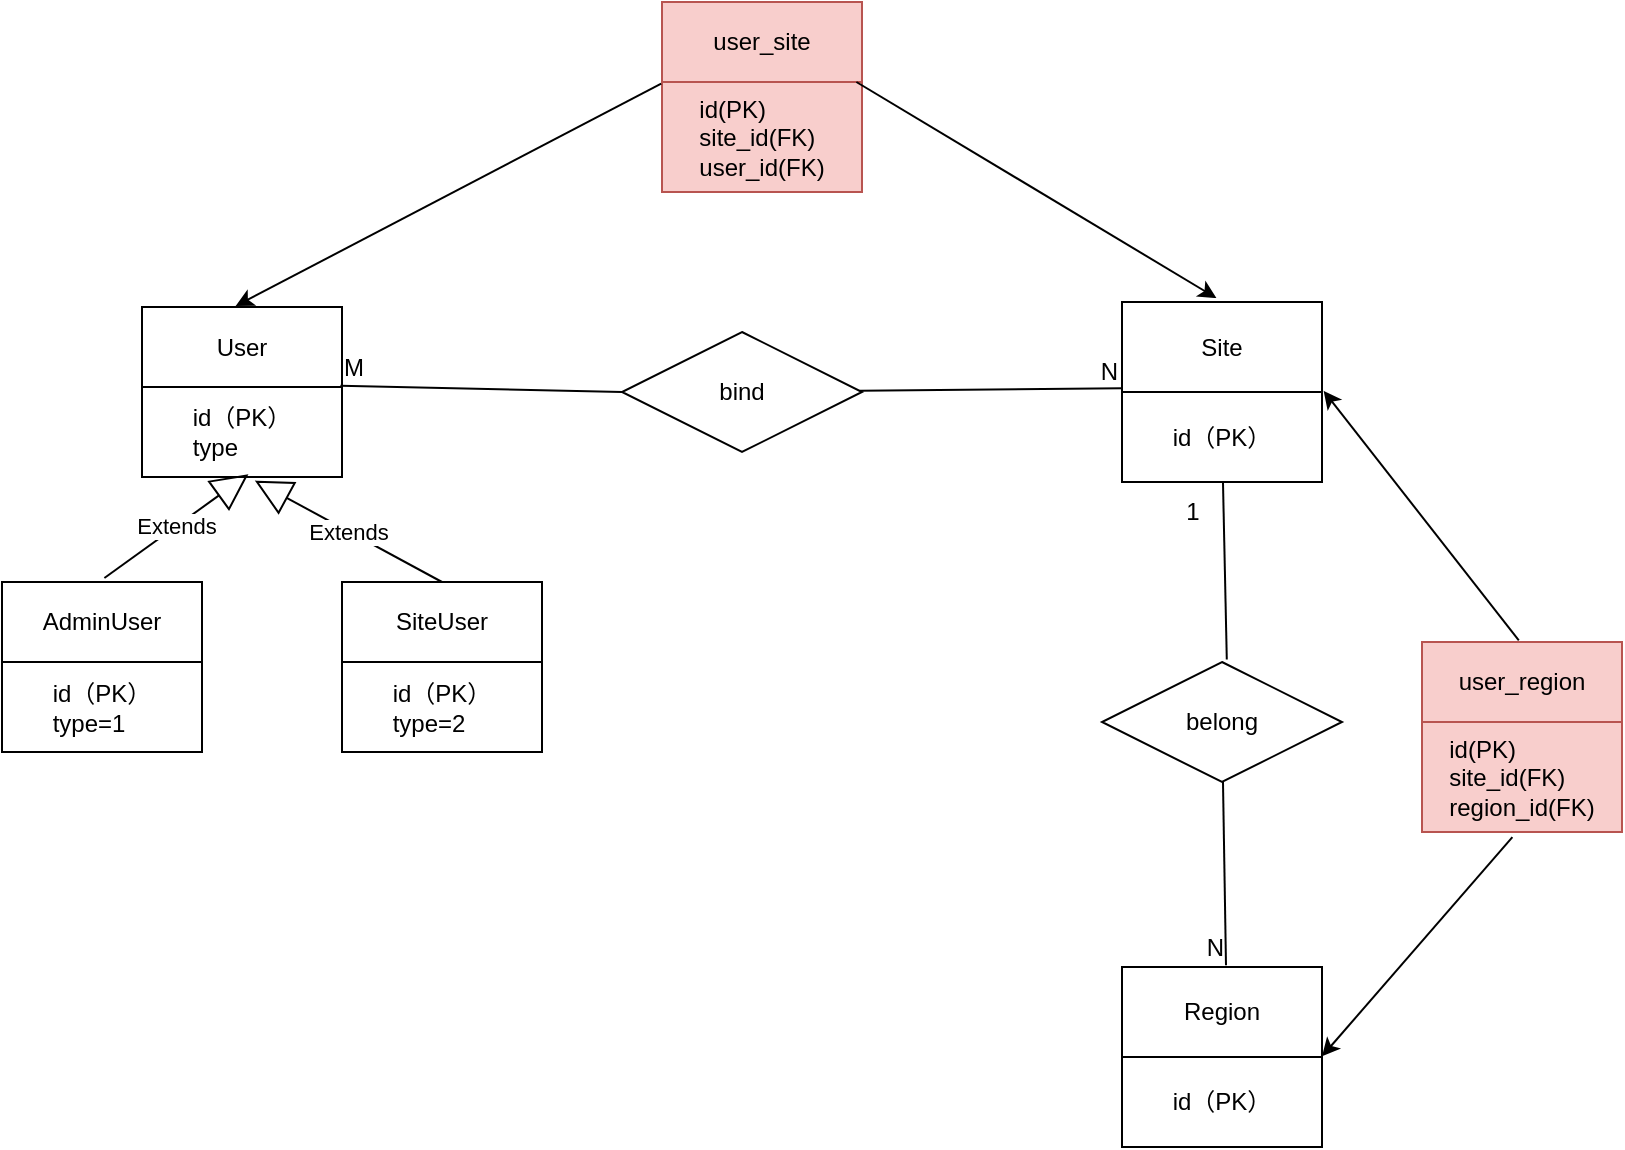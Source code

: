 <mxfile version="24.7.0" type="device">
  <diagram id="R2lEEEUBdFMjLlhIrx00" name="Page-1">
    <mxGraphModel dx="1750" dy="4183" grid="1" gridSize="10" guides="1" tooltips="1" connect="1" arrows="1" fold="1" page="1" pageScale="1" pageWidth="4681" pageHeight="3300" math="0" shadow="0" extFonts="Permanent Marker^https://fonts.googleapis.com/css?family=Permanent+Marker">
      <root>
        <mxCell id="0" />
        <mxCell id="1" parent="0" />
        <mxCell id="kcYXbjeJyVIT33wYwLrg-26" value="" style="shape=table;startSize=0;container=1;collapsible=0;childLayout=tableLayout;" vertex="1" parent="1">
          <mxGeometry x="874" y="102.5" width="100" height="85" as="geometry" />
        </mxCell>
        <mxCell id="kcYXbjeJyVIT33wYwLrg-27" value="" style="shape=tableRow;horizontal=0;startSize=0;swimlaneHead=0;swimlaneBody=0;strokeColor=inherit;top=0;left=0;bottom=0;right=0;collapsible=0;dropTarget=0;fillColor=none;points=[[0,0.5],[1,0.5]];portConstraint=eastwest;" vertex="1" parent="kcYXbjeJyVIT33wYwLrg-26">
          <mxGeometry width="100" height="40" as="geometry" />
        </mxCell>
        <mxCell id="kcYXbjeJyVIT33wYwLrg-28" value="User" style="shape=partialRectangle;html=1;whiteSpace=wrap;connectable=0;strokeColor=inherit;overflow=hidden;fillColor=none;top=0;left=0;bottom=0;right=0;pointerEvents=1;" vertex="1" parent="kcYXbjeJyVIT33wYwLrg-27">
          <mxGeometry width="100" height="40" as="geometry">
            <mxRectangle width="100" height="40" as="alternateBounds" />
          </mxGeometry>
        </mxCell>
        <mxCell id="kcYXbjeJyVIT33wYwLrg-29" value="" style="shape=tableRow;horizontal=0;startSize=0;swimlaneHead=0;swimlaneBody=0;strokeColor=inherit;top=0;left=0;bottom=0;right=0;collapsible=0;dropTarget=0;fillColor=none;points=[[0,0.5],[1,0.5]];portConstraint=eastwest;" vertex="1" parent="kcYXbjeJyVIT33wYwLrg-26">
          <mxGeometry y="40" width="100" height="45" as="geometry" />
        </mxCell>
        <mxCell id="kcYXbjeJyVIT33wYwLrg-30" value="&lt;div style=&quot;text-align: justify;&quot;&gt;&lt;span style=&quot;background-color: initial;&quot;&gt;id（PK）&lt;/span&gt;&lt;/div&gt;&lt;div style=&quot;text-align: justify;&quot;&gt;&lt;span style=&quot;background-color: initial;&quot;&gt;type&lt;/span&gt;&lt;/div&gt;" style="shape=partialRectangle;html=1;whiteSpace=wrap;connectable=0;strokeColor=inherit;overflow=hidden;fillColor=none;top=0;left=0;bottom=0;right=0;pointerEvents=1;align=center;" vertex="1" parent="kcYXbjeJyVIT33wYwLrg-29">
          <mxGeometry width="100" height="45" as="geometry">
            <mxRectangle width="100" height="45" as="alternateBounds" />
          </mxGeometry>
        </mxCell>
        <mxCell id="kcYXbjeJyVIT33wYwLrg-31" value="" style="shape=table;startSize=0;container=1;collapsible=0;childLayout=tableLayout;" vertex="1" parent="1">
          <mxGeometry x="1364" y="100" width="100" height="90" as="geometry" />
        </mxCell>
        <mxCell id="kcYXbjeJyVIT33wYwLrg-32" value="" style="shape=tableRow;horizontal=0;startSize=0;swimlaneHead=0;swimlaneBody=0;strokeColor=inherit;top=0;left=0;bottom=0;right=0;collapsible=0;dropTarget=0;fillColor=none;points=[[0,0.5],[1,0.5]];portConstraint=eastwest;" vertex="1" parent="kcYXbjeJyVIT33wYwLrg-31">
          <mxGeometry width="100" height="45" as="geometry" />
        </mxCell>
        <mxCell id="kcYXbjeJyVIT33wYwLrg-33" value="Site" style="shape=partialRectangle;html=1;whiteSpace=wrap;connectable=0;strokeColor=inherit;overflow=hidden;fillColor=none;top=0;left=0;bottom=0;right=0;pointerEvents=1;" vertex="1" parent="kcYXbjeJyVIT33wYwLrg-32">
          <mxGeometry width="100" height="45" as="geometry">
            <mxRectangle width="100" height="45" as="alternateBounds" />
          </mxGeometry>
        </mxCell>
        <mxCell id="kcYXbjeJyVIT33wYwLrg-34" value="" style="shape=tableRow;horizontal=0;startSize=0;swimlaneHead=0;swimlaneBody=0;strokeColor=inherit;top=0;left=0;bottom=0;right=0;collapsible=0;dropTarget=0;fillColor=none;points=[[0,0.5],[1,0.5]];portConstraint=eastwest;" vertex="1" parent="kcYXbjeJyVIT33wYwLrg-31">
          <mxGeometry y="45" width="100" height="45" as="geometry" />
        </mxCell>
        <mxCell id="kcYXbjeJyVIT33wYwLrg-35" value="id（PK）" style="shape=partialRectangle;html=1;whiteSpace=wrap;connectable=0;strokeColor=inherit;overflow=hidden;fillColor=none;top=0;left=0;bottom=0;right=0;pointerEvents=1;" vertex="1" parent="kcYXbjeJyVIT33wYwLrg-34">
          <mxGeometry width="100" height="45" as="geometry">
            <mxRectangle width="100" height="45" as="alternateBounds" />
          </mxGeometry>
        </mxCell>
        <mxCell id="kcYXbjeJyVIT33wYwLrg-37" value="" style="shape=table;startSize=0;container=1;collapsible=0;childLayout=tableLayout;" vertex="1" parent="1">
          <mxGeometry x="974" y="240" width="100" height="85" as="geometry" />
        </mxCell>
        <mxCell id="kcYXbjeJyVIT33wYwLrg-38" value="" style="shape=tableRow;horizontal=0;startSize=0;swimlaneHead=0;swimlaneBody=0;strokeColor=inherit;top=0;left=0;bottom=0;right=0;collapsible=0;dropTarget=0;fillColor=none;points=[[0,0.5],[1,0.5]];portConstraint=eastwest;" vertex="1" parent="kcYXbjeJyVIT33wYwLrg-37">
          <mxGeometry width="100" height="40" as="geometry" />
        </mxCell>
        <mxCell id="kcYXbjeJyVIT33wYwLrg-39" value="SiteUser" style="shape=partialRectangle;html=1;whiteSpace=wrap;connectable=0;strokeColor=inherit;overflow=hidden;fillColor=none;top=0;left=0;bottom=0;right=0;pointerEvents=1;" vertex="1" parent="kcYXbjeJyVIT33wYwLrg-38">
          <mxGeometry width="100" height="40" as="geometry">
            <mxRectangle width="100" height="40" as="alternateBounds" />
          </mxGeometry>
        </mxCell>
        <mxCell id="kcYXbjeJyVIT33wYwLrg-40" value="" style="shape=tableRow;horizontal=0;startSize=0;swimlaneHead=0;swimlaneBody=0;strokeColor=inherit;top=0;left=0;bottom=0;right=0;collapsible=0;dropTarget=0;fillColor=none;points=[[0,0.5],[1,0.5]];portConstraint=eastwest;" vertex="1" parent="kcYXbjeJyVIT33wYwLrg-37">
          <mxGeometry y="40" width="100" height="45" as="geometry" />
        </mxCell>
        <mxCell id="kcYXbjeJyVIT33wYwLrg-41" value="&lt;div style=&quot;text-align: justify;&quot;&gt;&lt;span style=&quot;background-color: initial;&quot;&gt;id（PK）&lt;/span&gt;&lt;/div&gt;&lt;div style=&quot;text-align: justify;&quot;&gt;&lt;span style=&quot;background-color: initial;&quot;&gt;type=2&lt;/span&gt;&lt;/div&gt;" style="shape=partialRectangle;html=1;whiteSpace=wrap;connectable=0;strokeColor=inherit;overflow=hidden;fillColor=none;top=0;left=0;bottom=0;right=0;pointerEvents=1;align=center;" vertex="1" parent="kcYXbjeJyVIT33wYwLrg-40">
          <mxGeometry width="100" height="45" as="geometry">
            <mxRectangle width="100" height="45" as="alternateBounds" />
          </mxGeometry>
        </mxCell>
        <mxCell id="kcYXbjeJyVIT33wYwLrg-42" value="" style="shape=table;startSize=0;container=1;collapsible=0;childLayout=tableLayout;" vertex="1" parent="1">
          <mxGeometry x="804" y="240" width="100" height="85" as="geometry" />
        </mxCell>
        <mxCell id="kcYXbjeJyVIT33wYwLrg-43" value="" style="shape=tableRow;horizontal=0;startSize=0;swimlaneHead=0;swimlaneBody=0;strokeColor=inherit;top=0;left=0;bottom=0;right=0;collapsible=0;dropTarget=0;fillColor=none;points=[[0,0.5],[1,0.5]];portConstraint=eastwest;" vertex="1" parent="kcYXbjeJyVIT33wYwLrg-42">
          <mxGeometry width="100" height="40" as="geometry" />
        </mxCell>
        <mxCell id="kcYXbjeJyVIT33wYwLrg-44" value="AdminUser" style="shape=partialRectangle;html=1;whiteSpace=wrap;connectable=0;strokeColor=inherit;overflow=hidden;fillColor=none;top=0;left=0;bottom=0;right=0;pointerEvents=1;" vertex="1" parent="kcYXbjeJyVIT33wYwLrg-43">
          <mxGeometry width="100" height="40" as="geometry">
            <mxRectangle width="100" height="40" as="alternateBounds" />
          </mxGeometry>
        </mxCell>
        <mxCell id="kcYXbjeJyVIT33wYwLrg-45" value="" style="shape=tableRow;horizontal=0;startSize=0;swimlaneHead=0;swimlaneBody=0;strokeColor=inherit;top=0;left=0;bottom=0;right=0;collapsible=0;dropTarget=0;fillColor=none;points=[[0,0.5],[1,0.5]];portConstraint=eastwest;" vertex="1" parent="kcYXbjeJyVIT33wYwLrg-42">
          <mxGeometry y="40" width="100" height="45" as="geometry" />
        </mxCell>
        <mxCell id="kcYXbjeJyVIT33wYwLrg-46" value="&lt;div style=&quot;text-align: justify;&quot;&gt;&lt;span style=&quot;background-color: initial;&quot;&gt;id（PK）&lt;/span&gt;&lt;/div&gt;&lt;div style=&quot;text-align: justify;&quot;&gt;&lt;span style=&quot;background-color: initial;&quot;&gt;type=1&lt;/span&gt;&lt;/div&gt;" style="shape=partialRectangle;html=1;whiteSpace=wrap;connectable=0;strokeColor=inherit;overflow=hidden;fillColor=none;top=0;left=0;bottom=0;right=0;pointerEvents=1;align=center;" vertex="1" parent="kcYXbjeJyVIT33wYwLrg-45">
          <mxGeometry width="100" height="45" as="geometry">
            <mxRectangle width="100" height="45" as="alternateBounds" />
          </mxGeometry>
        </mxCell>
        <mxCell id="kcYXbjeJyVIT33wYwLrg-49" value="Extends" style="endArrow=block;endSize=16;endFill=0;html=1;rounded=0;entryX=0.532;entryY=0.969;entryDx=0;entryDy=0;entryPerimeter=0;exitX=0.512;exitY=-0.05;exitDx=0;exitDy=0;exitPerimeter=0;" edge="1" parent="1" source="kcYXbjeJyVIT33wYwLrg-43" target="kcYXbjeJyVIT33wYwLrg-29">
          <mxGeometry width="160" relative="1" as="geometry">
            <mxPoint x="794" y="200" as="sourcePoint" />
            <mxPoint x="954" y="200" as="targetPoint" />
          </mxGeometry>
        </mxCell>
        <mxCell id="kcYXbjeJyVIT33wYwLrg-50" value="Extends" style="endArrow=block;endSize=16;endFill=0;html=1;rounded=0;entryX=0.564;entryY=1.04;entryDx=0;entryDy=0;entryPerimeter=0;" edge="1" parent="1" target="kcYXbjeJyVIT33wYwLrg-29">
          <mxGeometry width="160" relative="1" as="geometry">
            <mxPoint x="1024" y="240" as="sourcePoint" />
            <mxPoint x="1184" y="240" as="targetPoint" />
          </mxGeometry>
        </mxCell>
        <mxCell id="kcYXbjeJyVIT33wYwLrg-52" value="" style="endArrow=none;html=1;rounded=0;entryX=0.008;entryY=0.916;entryDx=0;entryDy=0;entryPerimeter=0;" edge="1" parent="1" source="kcYXbjeJyVIT33wYwLrg-51">
          <mxGeometry relative="1" as="geometry">
            <mxPoint x="973.2" y="141.89" as="sourcePoint" />
            <mxPoint x="1364" y="143.11" as="targetPoint" />
          </mxGeometry>
        </mxCell>
        <mxCell id="kcYXbjeJyVIT33wYwLrg-54" value="N" style="resizable=0;html=1;whiteSpace=wrap;align=right;verticalAlign=bottom;" connectable="0" vertex="1" parent="kcYXbjeJyVIT33wYwLrg-52">
          <mxGeometry x="1" relative="1" as="geometry" />
        </mxCell>
        <mxCell id="kcYXbjeJyVIT33wYwLrg-56" value="" style="endArrow=none;html=1;rounded=0;entryX=0;entryY=0.5;entryDx=0;entryDy=0;" edge="1" parent="1" target="kcYXbjeJyVIT33wYwLrg-51">
          <mxGeometry relative="1" as="geometry">
            <mxPoint x="973.2" y="141.89" as="sourcePoint" />
            <mxPoint x="1364" y="143.11" as="targetPoint" />
          </mxGeometry>
        </mxCell>
        <mxCell id="kcYXbjeJyVIT33wYwLrg-57" value="M" style="resizable=0;html=1;whiteSpace=wrap;align=left;verticalAlign=bottom;" connectable="0" vertex="1" parent="kcYXbjeJyVIT33wYwLrg-56">
          <mxGeometry x="-1" relative="1" as="geometry" />
        </mxCell>
        <mxCell id="kcYXbjeJyVIT33wYwLrg-51" value="bind" style="shape=rhombus;perimeter=rhombusPerimeter;whiteSpace=wrap;html=1;align=center;" vertex="1" parent="1">
          <mxGeometry x="1114" y="115" width="120" height="60" as="geometry" />
        </mxCell>
        <mxCell id="kcYXbjeJyVIT33wYwLrg-59" value="" style="shape=table;startSize=0;container=1;collapsible=0;childLayout=tableLayout;" vertex="1" parent="1">
          <mxGeometry x="1364" y="432.5" width="100" height="90" as="geometry" />
        </mxCell>
        <mxCell id="kcYXbjeJyVIT33wYwLrg-60" value="" style="shape=tableRow;horizontal=0;startSize=0;swimlaneHead=0;swimlaneBody=0;strokeColor=inherit;top=0;left=0;bottom=0;right=0;collapsible=0;dropTarget=0;fillColor=none;points=[[0,0.5],[1,0.5]];portConstraint=eastwest;" vertex="1" parent="kcYXbjeJyVIT33wYwLrg-59">
          <mxGeometry width="100" height="45" as="geometry" />
        </mxCell>
        <mxCell id="kcYXbjeJyVIT33wYwLrg-61" value="Region" style="shape=partialRectangle;html=1;whiteSpace=wrap;connectable=0;strokeColor=inherit;overflow=hidden;fillColor=none;top=0;left=0;bottom=0;right=0;pointerEvents=1;" vertex="1" parent="kcYXbjeJyVIT33wYwLrg-60">
          <mxGeometry width="100" height="45" as="geometry">
            <mxRectangle width="100" height="45" as="alternateBounds" />
          </mxGeometry>
        </mxCell>
        <mxCell id="kcYXbjeJyVIT33wYwLrg-62" value="" style="shape=tableRow;horizontal=0;startSize=0;swimlaneHead=0;swimlaneBody=0;strokeColor=inherit;top=0;left=0;bottom=0;right=0;collapsible=0;dropTarget=0;fillColor=none;points=[[0,0.5],[1,0.5]];portConstraint=eastwest;" vertex="1" parent="kcYXbjeJyVIT33wYwLrg-59">
          <mxGeometry y="45" width="100" height="45" as="geometry" />
        </mxCell>
        <mxCell id="kcYXbjeJyVIT33wYwLrg-63" value="id（PK）" style="shape=partialRectangle;html=1;whiteSpace=wrap;connectable=0;strokeColor=inherit;overflow=hidden;fillColor=none;top=0;left=0;bottom=0;right=0;pointerEvents=1;" vertex="1" parent="kcYXbjeJyVIT33wYwLrg-62">
          <mxGeometry width="100" height="45" as="geometry">
            <mxRectangle width="100" height="45" as="alternateBounds" />
          </mxGeometry>
        </mxCell>
        <mxCell id="kcYXbjeJyVIT33wYwLrg-77" value="" style="shape=table;startSize=0;container=1;collapsible=0;childLayout=tableLayout;fillColor=#f8cecc;strokeColor=#b85450;" vertex="1" parent="1">
          <mxGeometry x="1514" y="270" width="100" height="95" as="geometry" />
        </mxCell>
        <mxCell id="kcYXbjeJyVIT33wYwLrg-78" value="" style="shape=tableRow;horizontal=0;startSize=0;swimlaneHead=0;swimlaneBody=0;strokeColor=inherit;top=0;left=0;bottom=0;right=0;collapsible=0;dropTarget=0;fillColor=none;points=[[0,0.5],[1,0.5]];portConstraint=eastwest;" vertex="1" parent="kcYXbjeJyVIT33wYwLrg-77">
          <mxGeometry width="100" height="40" as="geometry" />
        </mxCell>
        <mxCell id="kcYXbjeJyVIT33wYwLrg-79" value="user_region" style="shape=partialRectangle;html=1;whiteSpace=wrap;connectable=0;strokeColor=inherit;overflow=hidden;fillColor=none;top=0;left=0;bottom=0;right=0;pointerEvents=1;" vertex="1" parent="kcYXbjeJyVIT33wYwLrg-78">
          <mxGeometry width="100" height="40" as="geometry">
            <mxRectangle width="100" height="40" as="alternateBounds" />
          </mxGeometry>
        </mxCell>
        <mxCell id="kcYXbjeJyVIT33wYwLrg-80" value="" style="shape=tableRow;horizontal=0;startSize=0;swimlaneHead=0;swimlaneBody=0;strokeColor=inherit;top=0;left=0;bottom=0;right=0;collapsible=0;dropTarget=0;fillColor=none;points=[[0,0.5],[1,0.5]];portConstraint=eastwest;" vertex="1" parent="kcYXbjeJyVIT33wYwLrg-77">
          <mxGeometry y="40" width="100" height="55" as="geometry" />
        </mxCell>
        <mxCell id="kcYXbjeJyVIT33wYwLrg-81" value="&lt;div style=&quot;text-align: justify;&quot;&gt;&lt;span style=&quot;background-color: initial;&quot;&gt;id(PK)&lt;/span&gt;&lt;/div&gt;&lt;div style=&quot;text-align: justify;&quot;&gt;site_id(FK)&lt;/div&gt;&lt;div style=&quot;text-align: justify;&quot;&gt;region_id(FK)&lt;/div&gt;" style="shape=partialRectangle;html=1;whiteSpace=wrap;connectable=0;strokeColor=inherit;overflow=hidden;fillColor=none;top=0;left=0;bottom=0;right=0;pointerEvents=1;" vertex="1" parent="kcYXbjeJyVIT33wYwLrg-80">
          <mxGeometry width="100" height="55" as="geometry">
            <mxRectangle width="100" height="55" as="alternateBounds" />
          </mxGeometry>
        </mxCell>
        <mxCell id="kcYXbjeJyVIT33wYwLrg-84" value="1" style="text;html=1;align=center;verticalAlign=middle;resizable=0;points=[];autosize=1;strokeColor=none;fillColor=none;" vertex="1" parent="1">
          <mxGeometry x="1384" y="190" width="30" height="30" as="geometry" />
        </mxCell>
        <mxCell id="kcYXbjeJyVIT33wYwLrg-82" value="" style="endArrow=none;html=1;rounded=0;entryX=0.52;entryY=-0.02;entryDx=0;entryDy=0;entryPerimeter=0;" edge="1" parent="1" source="kcYXbjeJyVIT33wYwLrg-85" target="kcYXbjeJyVIT33wYwLrg-60">
          <mxGeometry relative="1" as="geometry">
            <mxPoint x="1364" y="270" as="sourcePoint" />
            <mxPoint x="1524" y="270" as="targetPoint" />
          </mxGeometry>
        </mxCell>
        <mxCell id="kcYXbjeJyVIT33wYwLrg-83" value="N" style="resizable=0;html=1;whiteSpace=wrap;align=right;verticalAlign=bottom;" connectable="0" vertex="1" parent="kcYXbjeJyVIT33wYwLrg-82">
          <mxGeometry x="1" relative="1" as="geometry" />
        </mxCell>
        <mxCell id="kcYXbjeJyVIT33wYwLrg-86" value="" style="endArrow=none;html=1;rounded=0;entryX=0.52;entryY=-0.02;entryDx=0;entryDy=0;entryPerimeter=0;" edge="1" parent="1" source="kcYXbjeJyVIT33wYwLrg-34" target="kcYXbjeJyVIT33wYwLrg-85">
          <mxGeometry relative="1" as="geometry">
            <mxPoint x="1414" y="190" as="sourcePoint" />
            <mxPoint x="1416" y="432" as="targetPoint" />
          </mxGeometry>
        </mxCell>
        <mxCell id="kcYXbjeJyVIT33wYwLrg-85" value="belong" style="shape=rhombus;perimeter=rhombusPerimeter;whiteSpace=wrap;html=1;align=center;" vertex="1" parent="1">
          <mxGeometry x="1354" y="280" width="120" height="60" as="geometry" />
        </mxCell>
        <mxCell id="kcYXbjeJyVIT33wYwLrg-88" value="" style="shape=table;startSize=0;container=1;collapsible=0;childLayout=tableLayout;fillColor=#f8cecc;strokeColor=#b85450;swimlaneFillColor=default;gradientColor=none;" vertex="1" parent="1">
          <mxGeometry x="1134" y="-50" width="100" height="95" as="geometry" />
        </mxCell>
        <mxCell id="kcYXbjeJyVIT33wYwLrg-89" value="" style="shape=tableRow;horizontal=0;startSize=0;swimlaneHead=0;swimlaneBody=0;strokeColor=inherit;top=0;left=0;bottom=0;right=0;collapsible=0;dropTarget=0;fillColor=none;points=[[0,0.5],[1,0.5]];portConstraint=eastwest;" vertex="1" parent="kcYXbjeJyVIT33wYwLrg-88">
          <mxGeometry width="100" height="40" as="geometry" />
        </mxCell>
        <mxCell id="kcYXbjeJyVIT33wYwLrg-90" value="user_site" style="shape=partialRectangle;html=1;whiteSpace=wrap;connectable=0;strokeColor=inherit;overflow=hidden;fillColor=none;top=0;left=0;bottom=0;right=0;pointerEvents=1;" vertex="1" parent="kcYXbjeJyVIT33wYwLrg-89">
          <mxGeometry width="100" height="40" as="geometry">
            <mxRectangle width="100" height="40" as="alternateBounds" />
          </mxGeometry>
        </mxCell>
        <mxCell id="kcYXbjeJyVIT33wYwLrg-91" value="" style="shape=tableRow;horizontal=0;startSize=0;swimlaneHead=0;swimlaneBody=0;strokeColor=inherit;top=0;left=0;bottom=0;right=0;collapsible=0;dropTarget=0;fillColor=none;points=[[0,0.5],[1,0.5]];portConstraint=eastwest;" vertex="1" parent="kcYXbjeJyVIT33wYwLrg-88">
          <mxGeometry y="40" width="100" height="55" as="geometry" />
        </mxCell>
        <mxCell id="kcYXbjeJyVIT33wYwLrg-92" value="&lt;div style=&quot;text-align: justify;&quot;&gt;&lt;span style=&quot;background-color: initial;&quot;&gt;id(PK)&lt;/span&gt;&lt;/div&gt;&lt;div style=&quot;text-align: justify;&quot;&gt;site_id(FK)&lt;/div&gt;&lt;div style=&quot;text-align: justify;&quot;&gt;user_id(FK)&lt;/div&gt;" style="shape=partialRectangle;html=1;whiteSpace=wrap;connectable=0;strokeColor=inherit;overflow=hidden;fillColor=none;top=0;left=0;bottom=0;right=0;pointerEvents=1;" vertex="1" parent="kcYXbjeJyVIT33wYwLrg-91">
          <mxGeometry width="100" height="55" as="geometry">
            <mxRectangle width="100" height="55" as="alternateBounds" />
          </mxGeometry>
        </mxCell>
        <mxCell id="kcYXbjeJyVIT33wYwLrg-97" value="" style="endArrow=classic;html=1;rounded=0;exitX=-0.004;exitY=0.015;exitDx=0;exitDy=0;exitPerimeter=0;entryX=0.468;entryY=-0.012;entryDx=0;entryDy=0;entryPerimeter=0;" edge="1" parent="1" source="kcYXbjeJyVIT33wYwLrg-91" target="kcYXbjeJyVIT33wYwLrg-27">
          <mxGeometry width="50" height="50" relative="1" as="geometry">
            <mxPoint x="924" y="100" as="sourcePoint" />
            <mxPoint x="974" y="50" as="targetPoint" />
          </mxGeometry>
        </mxCell>
        <mxCell id="kcYXbjeJyVIT33wYwLrg-98" value="" style="endArrow=classic;html=1;rounded=0;exitX=0.972;exitY=0;exitDx=0;exitDy=0;exitPerimeter=0;entryX=0.472;entryY=-0.044;entryDx=0;entryDy=0;entryPerimeter=0;" edge="1" parent="1" source="kcYXbjeJyVIT33wYwLrg-91" target="kcYXbjeJyVIT33wYwLrg-32">
          <mxGeometry width="50" height="50" relative="1" as="geometry">
            <mxPoint x="1294" y="20" as="sourcePoint" />
            <mxPoint x="1344" y="-30" as="targetPoint" />
            <Array as="points" />
          </mxGeometry>
        </mxCell>
        <mxCell id="kcYXbjeJyVIT33wYwLrg-99" value="" style="endArrow=classic;html=1;rounded=0;entryX=1.008;entryY=-0.013;entryDx=0;entryDy=0;entryPerimeter=0;exitX=0.484;exitY=-0.02;exitDx=0;exitDy=0;exitPerimeter=0;" edge="1" parent="1" source="kcYXbjeJyVIT33wYwLrg-78" target="kcYXbjeJyVIT33wYwLrg-34">
          <mxGeometry width="50" height="50" relative="1" as="geometry">
            <mxPoint x="1514" y="230" as="sourcePoint" />
            <mxPoint x="1564" y="180" as="targetPoint" />
          </mxGeometry>
        </mxCell>
        <mxCell id="kcYXbjeJyVIT33wYwLrg-100" value="" style="endArrow=classic;html=1;rounded=0;entryX=1;entryY=0.993;entryDx=0;entryDy=0;entryPerimeter=0;exitX=0.452;exitY=1.047;exitDx=0;exitDy=0;exitPerimeter=0;" edge="1" parent="1" source="kcYXbjeJyVIT33wYwLrg-80" target="kcYXbjeJyVIT33wYwLrg-60">
          <mxGeometry width="50" height="50" relative="1" as="geometry">
            <mxPoint x="1564" y="360" as="sourcePoint" />
            <mxPoint x="1544" y="450" as="targetPoint" />
          </mxGeometry>
        </mxCell>
      </root>
    </mxGraphModel>
  </diagram>
</mxfile>
